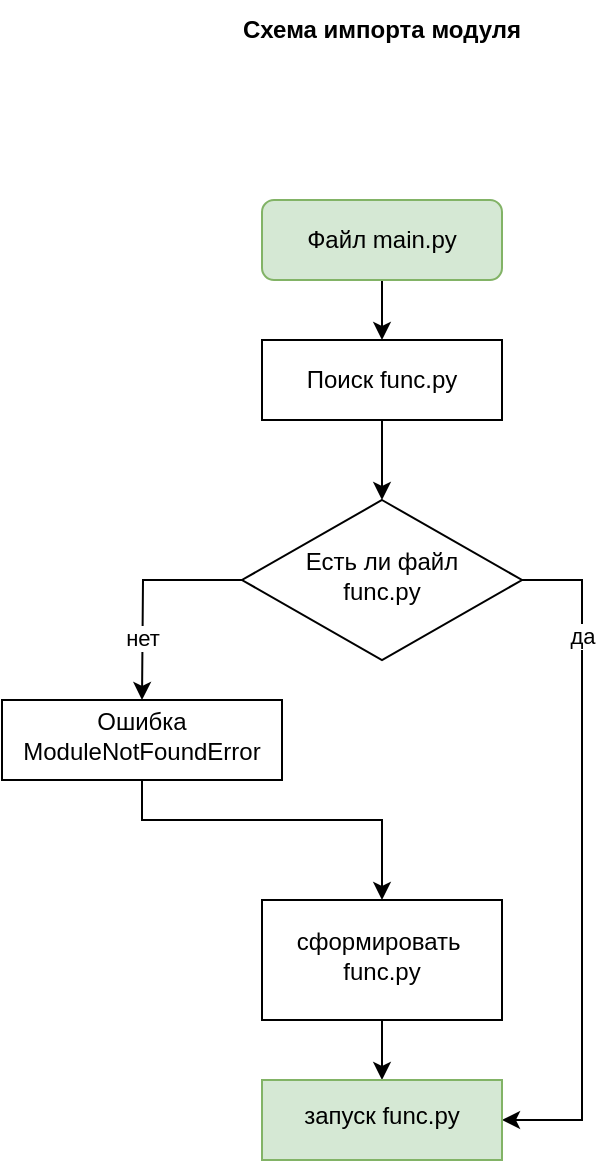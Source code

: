 <mxfile version="20.4.0" type="device"><diagram id="C5RBs43oDa-KdzZeNtuy" name="Page-1"><mxGraphModel dx="1673" dy="896" grid="1" gridSize="10" guides="1" tooltips="1" connect="1" arrows="1" fold="1" page="1" pageScale="1" pageWidth="583" pageHeight="827" math="0" shadow="0"><root><mxCell id="WIyWlLk6GJQsqaUBKTNV-0"/><mxCell id="WIyWlLk6GJQsqaUBKTNV-1" parent="WIyWlLk6GJQsqaUBKTNV-0"/><mxCell id="6IjC4sNQbE7KoYSOtn_X-1" value="" style="edgeStyle=orthogonalEdgeStyle;rounded=0;orthogonalLoop=1;jettySize=auto;html=1;" edge="1" parent="WIyWlLk6GJQsqaUBKTNV-1" source="WIyWlLk6GJQsqaUBKTNV-3" target="6IjC4sNQbE7KoYSOtn_X-0"><mxGeometry relative="1" as="geometry"/></mxCell><mxCell id="WIyWlLk6GJQsqaUBKTNV-3" value="Файл main.py" style="rounded=1;whiteSpace=wrap;html=1;fontSize=12;glass=0;strokeWidth=1;shadow=0;fillColor=#d5e8d4;strokeColor=#82b366;" parent="WIyWlLk6GJQsqaUBKTNV-1" vertex="1"><mxGeometry x="250" y="140" width="120" height="40" as="geometry"/></mxCell><mxCell id="6IjC4sNQbE7KoYSOtn_X-4" value="нет" style="edgeStyle=orthogonalEdgeStyle;rounded=0;orthogonalLoop=1;jettySize=auto;html=1;" edge="1" parent="WIyWlLk6GJQsqaUBKTNV-1" source="WIyWlLk6GJQsqaUBKTNV-6"><mxGeometry x="0.444" relative="1" as="geometry"><mxPoint x="190" y="390" as="targetPoint"/><mxPoint as="offset"/></mxGeometry></mxCell><mxCell id="6IjC4sNQbE7KoYSOtn_X-6" value="да" style="edgeStyle=orthogonalEdgeStyle;rounded=0;orthogonalLoop=1;jettySize=auto;html=1;entryX=1;entryY=0.5;entryDx=0;entryDy=0;exitX=1;exitY=0.5;exitDx=0;exitDy=0;" edge="1" parent="WIyWlLk6GJQsqaUBKTNV-1" source="WIyWlLk6GJQsqaUBKTNV-6" target="6IjC4sNQbE7KoYSOtn_X-11"><mxGeometry x="-0.66" relative="1" as="geometry"><mxPoint x="440" y="750" as="targetPoint"/><Array as="points"><mxPoint x="410" y="330"/><mxPoint x="410" y="600"/></Array><mxPoint as="offset"/></mxGeometry></mxCell><mxCell id="WIyWlLk6GJQsqaUBKTNV-6" value="Есть ли файл&lt;br&gt;func.py" style="rhombus;whiteSpace=wrap;html=1;shadow=0;fontFamily=Helvetica;fontSize=12;align=center;strokeWidth=1;spacing=6;spacingTop=-4;" parent="WIyWlLk6GJQsqaUBKTNV-1" vertex="1"><mxGeometry x="240" y="290" width="140" height="80" as="geometry"/></mxCell><mxCell id="6IjC4sNQbE7KoYSOtn_X-2" value="" style="edgeStyle=orthogonalEdgeStyle;rounded=0;orthogonalLoop=1;jettySize=auto;html=1;" edge="1" parent="WIyWlLk6GJQsqaUBKTNV-1" source="6IjC4sNQbE7KoYSOtn_X-0" target="WIyWlLk6GJQsqaUBKTNV-6"><mxGeometry relative="1" as="geometry"/></mxCell><mxCell id="6IjC4sNQbE7KoYSOtn_X-0" value="Поиск func.py" style="rounded=0;whiteSpace=wrap;html=1;" vertex="1" parent="WIyWlLk6GJQsqaUBKTNV-1"><mxGeometry x="250" y="210" width="120" height="40" as="geometry"/></mxCell><mxCell id="6IjC4sNQbE7KoYSOtn_X-10" value="" style="edgeStyle=orthogonalEdgeStyle;rounded=0;orthogonalLoop=1;jettySize=auto;html=1;exitX=0.5;exitY=1;exitDx=0;exitDy=0;" edge="1" parent="WIyWlLk6GJQsqaUBKTNV-1" source="6IjC4sNQbE7KoYSOtn_X-7"><mxGeometry relative="1" as="geometry"><mxPoint x="220" y="480.0" as="sourcePoint"/><mxPoint x="310" y="490" as="targetPoint"/><Array as="points"><mxPoint x="190" y="450"/><mxPoint x="310" y="450"/></Array></mxGeometry></mxCell><mxCell id="6IjC4sNQbE7KoYSOtn_X-7" value="Ошибка&lt;br&gt;ModuleNotFoundError" style="whiteSpace=wrap;html=1;shadow=0;strokeWidth=1;spacing=6;spacingTop=-4;" vertex="1" parent="WIyWlLk6GJQsqaUBKTNV-1"><mxGeometry x="120" y="390" width="140" height="40" as="geometry"/></mxCell><mxCell id="6IjC4sNQbE7KoYSOtn_X-12" value="" style="edgeStyle=orthogonalEdgeStyle;rounded=0;orthogonalLoop=1;jettySize=auto;html=1;" edge="1" parent="WIyWlLk6GJQsqaUBKTNV-1" source="6IjC4sNQbE7KoYSOtn_X-9" target="6IjC4sNQbE7KoYSOtn_X-11"><mxGeometry relative="1" as="geometry"/></mxCell><mxCell id="6IjC4sNQbE7KoYSOtn_X-9" value="сформировать&amp;nbsp;&lt;br&gt;func.py" style="whiteSpace=wrap;html=1;shadow=0;strokeWidth=1;spacing=6;spacingTop=-4;" vertex="1" parent="WIyWlLk6GJQsqaUBKTNV-1"><mxGeometry x="250" y="490" width="120" height="60" as="geometry"/></mxCell><mxCell id="6IjC4sNQbE7KoYSOtn_X-11" value="запуск func.py" style="whiteSpace=wrap;html=1;shadow=0;strokeWidth=1;spacing=6;spacingTop=-4;fillColor=#d5e8d4;strokeColor=#82b366;" vertex="1" parent="WIyWlLk6GJQsqaUBKTNV-1"><mxGeometry x="250" y="580" width="120" height="40" as="geometry"/></mxCell><mxCell id="6IjC4sNQbE7KoYSOtn_X-13" value="Схема импорта модуля" style="text;html=1;strokeColor=none;fillColor=none;align=center;verticalAlign=middle;whiteSpace=wrap;rounded=0;fontStyle=1" vertex="1" parent="WIyWlLk6GJQsqaUBKTNV-1"><mxGeometry x="220" y="40" width="180" height="30" as="geometry"/></mxCell></root></mxGraphModel></diagram></mxfile>